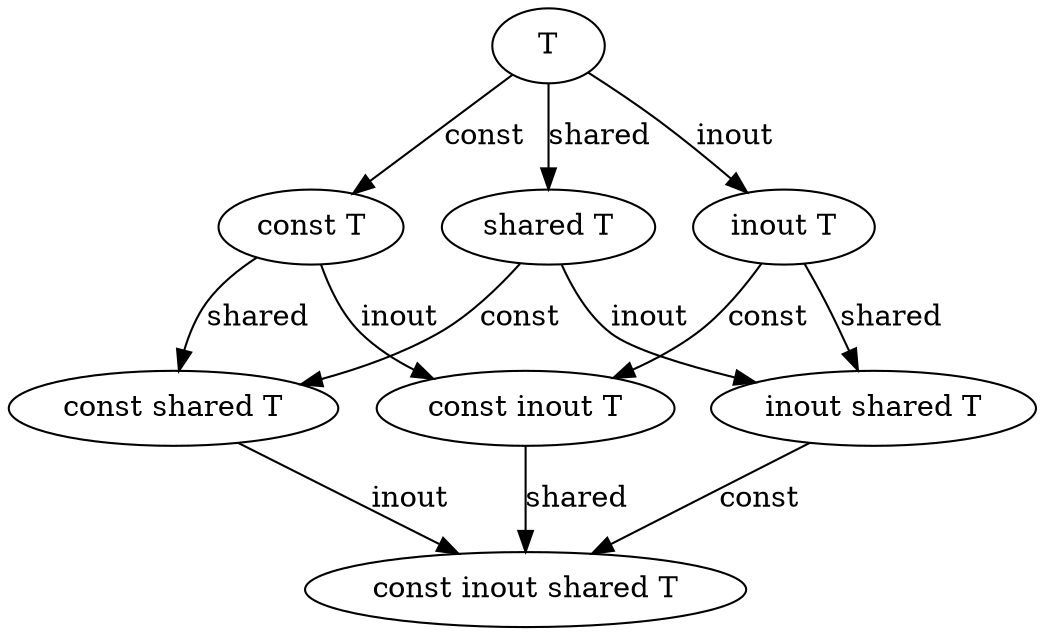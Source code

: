 /*
Source file for qualifier-combinations.svg and qualifier-combinations.eps. The
commands to run (assuming graphviz is installed) are:

cd /path/to/dlang.org/images
dot -Tsvg qualifier-combinations.dot >qualifier-combinations.svg
dot -Teps qualifier-combinations.dot >qualifier-combinations.eps

These commands are not part of the makefile because the files are fairly stable
and so as to not make the build depending on graphviz being installed.
*/

digraph "Qualifer Combinations" {
    rankdir="TB";
    "T" -> "const T" [label="const"];
    "T" -> "inout T" [label="inout"];
    "T" -> "shared T" [label="shared"];
    "const T" -> "const inout T" [label="inout"];
    "const T" -> "const shared T" [label="shared"];
    "inout T" -> "const inout T" [label="const"];
    "inout T" -> "inout shared T" [label="shared"];
    "shared T" -> "const shared T" [label="const"];
    "shared T" -> "inout shared T" [label="inout"];
    "const inout T" -> "const inout shared T" [label="shared"];
    "const shared T" -> "const inout shared T" [label="inout"];
    "inout shared T" -> "const inout shared T" [label="const"];
}
